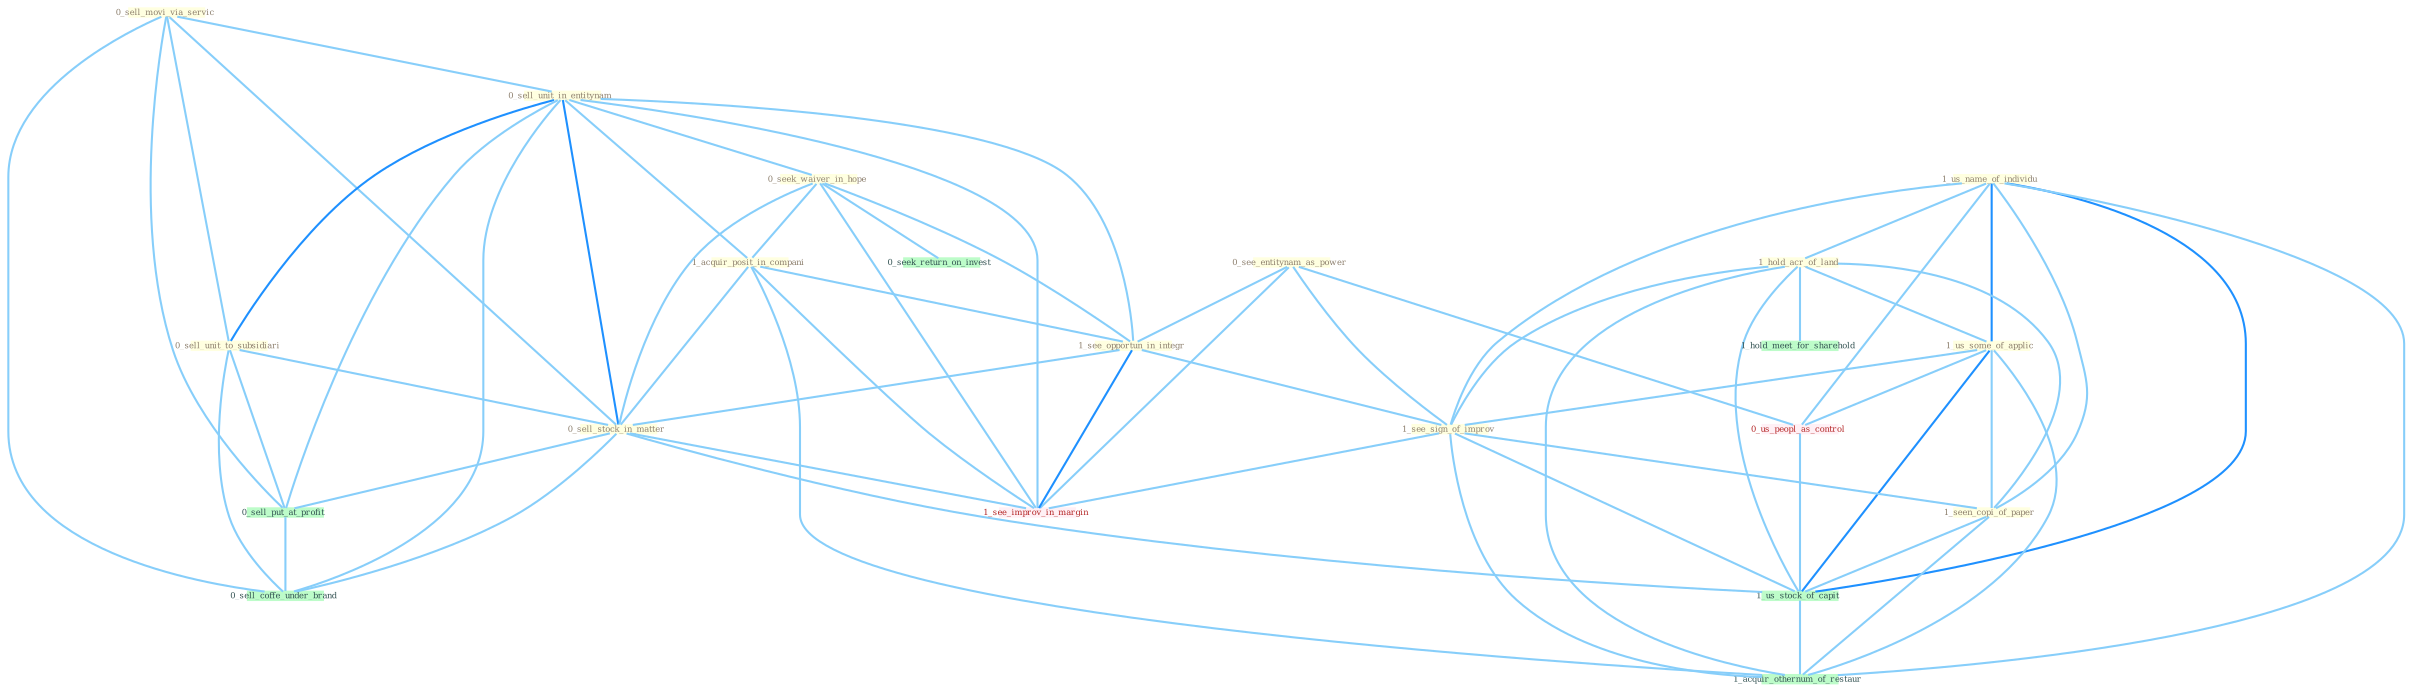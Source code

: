 Graph G{ 
    node
    [shape=polygon,style=filled,width=.5,height=.06,color="#BDFCC9",fixedsize=true,fontsize=4,
    fontcolor="#2f4f4f"];
    {node
    [color="#ffffe0", fontcolor="#8b7d6b"] "0_sell_movi_via_servic " "0_sell_unit_in_entitynam " "0_seek_waiver_in_hope " "0_sell_unit_to_subsidiari " "0_see_entitynam_as_power " "1_us_name_of_individu " "1_hold_acr_of_land " "1_acquir_posit_in_compani " "1_see_opportun_in_integr " "1_us_some_of_applic " "0_sell_stock_in_matter " "1_see_sign_of_improv " "1_seen_copi_of_paper "}
{node [color="#fff0f5", fontcolor="#b22222"] "0_us_peopl_as_control " "1_see_improv_in_margin "}
edge [color="#B0E2FF"];

	"0_sell_movi_via_servic " -- "0_sell_unit_in_entitynam " [w="1", color="#87cefa" ];
	"0_sell_movi_via_servic " -- "0_sell_unit_to_subsidiari " [w="1", color="#87cefa" ];
	"0_sell_movi_via_servic " -- "0_sell_stock_in_matter " [w="1", color="#87cefa" ];
	"0_sell_movi_via_servic " -- "0_sell_put_at_profit " [w="1", color="#87cefa" ];
	"0_sell_movi_via_servic " -- "0_sell_coffe_under_brand " [w="1", color="#87cefa" ];
	"0_sell_unit_in_entitynam " -- "0_seek_waiver_in_hope " [w="1", color="#87cefa" ];
	"0_sell_unit_in_entitynam " -- "0_sell_unit_to_subsidiari " [w="2", color="#1e90ff" , len=0.8];
	"0_sell_unit_in_entitynam " -- "1_acquir_posit_in_compani " [w="1", color="#87cefa" ];
	"0_sell_unit_in_entitynam " -- "1_see_opportun_in_integr " [w="1", color="#87cefa" ];
	"0_sell_unit_in_entitynam " -- "0_sell_stock_in_matter " [w="2", color="#1e90ff" , len=0.8];
	"0_sell_unit_in_entitynam " -- "0_sell_put_at_profit " [w="1", color="#87cefa" ];
	"0_sell_unit_in_entitynam " -- "1_see_improv_in_margin " [w="1", color="#87cefa" ];
	"0_sell_unit_in_entitynam " -- "0_sell_coffe_under_brand " [w="1", color="#87cefa" ];
	"0_seek_waiver_in_hope " -- "1_acquir_posit_in_compani " [w="1", color="#87cefa" ];
	"0_seek_waiver_in_hope " -- "1_see_opportun_in_integr " [w="1", color="#87cefa" ];
	"0_seek_waiver_in_hope " -- "0_sell_stock_in_matter " [w="1", color="#87cefa" ];
	"0_seek_waiver_in_hope " -- "0_seek_return_on_invest " [w="1", color="#87cefa" ];
	"0_seek_waiver_in_hope " -- "1_see_improv_in_margin " [w="1", color="#87cefa" ];
	"0_sell_unit_to_subsidiari " -- "0_sell_stock_in_matter " [w="1", color="#87cefa" ];
	"0_sell_unit_to_subsidiari " -- "0_sell_put_at_profit " [w="1", color="#87cefa" ];
	"0_sell_unit_to_subsidiari " -- "0_sell_coffe_under_brand " [w="1", color="#87cefa" ];
	"0_see_entitynam_as_power " -- "1_see_opportun_in_integr " [w="1", color="#87cefa" ];
	"0_see_entitynam_as_power " -- "1_see_sign_of_improv " [w="1", color="#87cefa" ];
	"0_see_entitynam_as_power " -- "0_us_peopl_as_control " [w="1", color="#87cefa" ];
	"0_see_entitynam_as_power " -- "1_see_improv_in_margin " [w="1", color="#87cefa" ];
	"1_us_name_of_individu " -- "1_hold_acr_of_land " [w="1", color="#87cefa" ];
	"1_us_name_of_individu " -- "1_us_some_of_applic " [w="2", color="#1e90ff" , len=0.8];
	"1_us_name_of_individu " -- "1_see_sign_of_improv " [w="1", color="#87cefa" ];
	"1_us_name_of_individu " -- "1_seen_copi_of_paper " [w="1", color="#87cefa" ];
	"1_us_name_of_individu " -- "0_us_peopl_as_control " [w="1", color="#87cefa" ];
	"1_us_name_of_individu " -- "1_us_stock_of_capit " [w="2", color="#1e90ff" , len=0.8];
	"1_us_name_of_individu " -- "1_acquir_othernum_of_restaur " [w="1", color="#87cefa" ];
	"1_hold_acr_of_land " -- "1_us_some_of_applic " [w="1", color="#87cefa" ];
	"1_hold_acr_of_land " -- "1_see_sign_of_improv " [w="1", color="#87cefa" ];
	"1_hold_acr_of_land " -- "1_seen_copi_of_paper " [w="1", color="#87cefa" ];
	"1_hold_acr_of_land " -- "1_us_stock_of_capit " [w="1", color="#87cefa" ];
	"1_hold_acr_of_land " -- "1_hold_meet_for_sharehold " [w="1", color="#87cefa" ];
	"1_hold_acr_of_land " -- "1_acquir_othernum_of_restaur " [w="1", color="#87cefa" ];
	"1_acquir_posit_in_compani " -- "1_see_opportun_in_integr " [w="1", color="#87cefa" ];
	"1_acquir_posit_in_compani " -- "0_sell_stock_in_matter " [w="1", color="#87cefa" ];
	"1_acquir_posit_in_compani " -- "1_see_improv_in_margin " [w="1", color="#87cefa" ];
	"1_acquir_posit_in_compani " -- "1_acquir_othernum_of_restaur " [w="1", color="#87cefa" ];
	"1_see_opportun_in_integr " -- "0_sell_stock_in_matter " [w="1", color="#87cefa" ];
	"1_see_opportun_in_integr " -- "1_see_sign_of_improv " [w="1", color="#87cefa" ];
	"1_see_opportun_in_integr " -- "1_see_improv_in_margin " [w="2", color="#1e90ff" , len=0.8];
	"1_us_some_of_applic " -- "1_see_sign_of_improv " [w="1", color="#87cefa" ];
	"1_us_some_of_applic " -- "1_seen_copi_of_paper " [w="1", color="#87cefa" ];
	"1_us_some_of_applic " -- "0_us_peopl_as_control " [w="1", color="#87cefa" ];
	"1_us_some_of_applic " -- "1_us_stock_of_capit " [w="2", color="#1e90ff" , len=0.8];
	"1_us_some_of_applic " -- "1_acquir_othernum_of_restaur " [w="1", color="#87cefa" ];
	"0_sell_stock_in_matter " -- "0_sell_put_at_profit " [w="1", color="#87cefa" ];
	"0_sell_stock_in_matter " -- "1_us_stock_of_capit " [w="1", color="#87cefa" ];
	"0_sell_stock_in_matter " -- "1_see_improv_in_margin " [w="1", color="#87cefa" ];
	"0_sell_stock_in_matter " -- "0_sell_coffe_under_brand " [w="1", color="#87cefa" ];
	"1_see_sign_of_improv " -- "1_seen_copi_of_paper " [w="1", color="#87cefa" ];
	"1_see_sign_of_improv " -- "1_us_stock_of_capit " [w="1", color="#87cefa" ];
	"1_see_sign_of_improv " -- "1_see_improv_in_margin " [w="1", color="#87cefa" ];
	"1_see_sign_of_improv " -- "1_acquir_othernum_of_restaur " [w="1", color="#87cefa" ];
	"1_seen_copi_of_paper " -- "1_us_stock_of_capit " [w="1", color="#87cefa" ];
	"1_seen_copi_of_paper " -- "1_acquir_othernum_of_restaur " [w="1", color="#87cefa" ];
	"0_us_peopl_as_control " -- "1_us_stock_of_capit " [w="1", color="#87cefa" ];
	"0_sell_put_at_profit " -- "0_sell_coffe_under_brand " [w="1", color="#87cefa" ];
	"1_us_stock_of_capit " -- "1_acquir_othernum_of_restaur " [w="1", color="#87cefa" ];
}